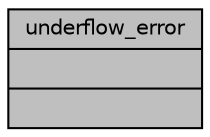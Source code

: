 digraph "underflow_error"
{
 // INTERACTIVE_SVG=YES
  bgcolor="transparent";
  edge [fontname="Helvetica",fontsize="10",labelfontname="Helvetica",labelfontsize="10"];
  node [fontname="Helvetica",fontsize="10",shape=record];
  Node1 [label="{underflow_error\n||}",height=0.2,width=0.4,color="black", fillcolor="grey75", style="filled", fontcolor="black"];
}
